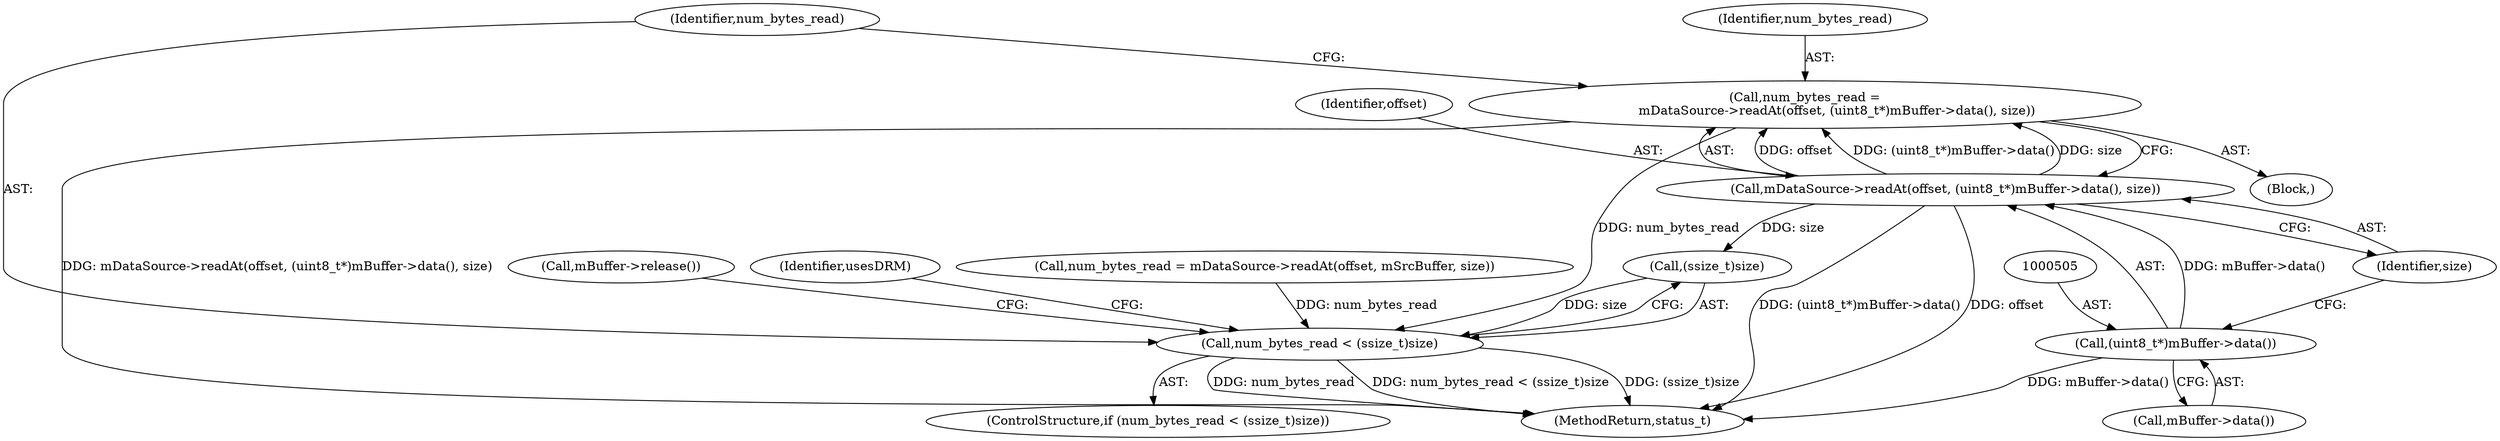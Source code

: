 digraph "0_Android_d48f0f145f8f0f4472bc0af668ac9a8bce44ba9b_0@API" {
"1000500" [label="(Call,num_bytes_read =\n                mDataSource->readAt(offset, (uint8_t*)mBuffer->data(), size))"];
"1000502" [label="(Call,mDataSource->readAt(offset, (uint8_t*)mBuffer->data(), size))"];
"1000504" [label="(Call,(uint8_t*)mBuffer->data())"];
"1000517" [label="(Call,num_bytes_read < (ssize_t)size)"];
"1000517" [label="(Call,num_bytes_read < (ssize_t)size)"];
"1000507" [label="(Identifier,size)"];
"1000710" [label="(MethodReturn,status_t)"];
"1000499" [label="(Block,)"];
"1000523" [label="(Call,mBuffer->release())"];
"1000506" [label="(Call,mBuffer->data())"];
"1000530" [label="(Identifier,usesDRM)"];
"1000503" [label="(Identifier,offset)"];
"1000504" [label="(Call,(uint8_t*)mBuffer->data())"];
"1000516" [label="(ControlStructure,if (num_bytes_read < (ssize_t)size))"];
"1000510" [label="(Call,num_bytes_read = mDataSource->readAt(offset, mSrcBuffer, size))"];
"1000500" [label="(Call,num_bytes_read =\n                mDataSource->readAt(offset, (uint8_t*)mBuffer->data(), size))"];
"1000502" [label="(Call,mDataSource->readAt(offset, (uint8_t*)mBuffer->data(), size))"];
"1000519" [label="(Call,(ssize_t)size)"];
"1000518" [label="(Identifier,num_bytes_read)"];
"1000501" [label="(Identifier,num_bytes_read)"];
"1000500" -> "1000499"  [label="AST: "];
"1000500" -> "1000502"  [label="CFG: "];
"1000501" -> "1000500"  [label="AST: "];
"1000502" -> "1000500"  [label="AST: "];
"1000518" -> "1000500"  [label="CFG: "];
"1000500" -> "1000710"  [label="DDG: mDataSource->readAt(offset, (uint8_t*)mBuffer->data(), size)"];
"1000502" -> "1000500"  [label="DDG: offset"];
"1000502" -> "1000500"  [label="DDG: (uint8_t*)mBuffer->data()"];
"1000502" -> "1000500"  [label="DDG: size"];
"1000500" -> "1000517"  [label="DDG: num_bytes_read"];
"1000502" -> "1000507"  [label="CFG: "];
"1000503" -> "1000502"  [label="AST: "];
"1000504" -> "1000502"  [label="AST: "];
"1000507" -> "1000502"  [label="AST: "];
"1000502" -> "1000710"  [label="DDG: offset"];
"1000502" -> "1000710"  [label="DDG: (uint8_t*)mBuffer->data()"];
"1000504" -> "1000502"  [label="DDG: mBuffer->data()"];
"1000502" -> "1000519"  [label="DDG: size"];
"1000504" -> "1000506"  [label="CFG: "];
"1000505" -> "1000504"  [label="AST: "];
"1000506" -> "1000504"  [label="AST: "];
"1000507" -> "1000504"  [label="CFG: "];
"1000504" -> "1000710"  [label="DDG: mBuffer->data()"];
"1000517" -> "1000516"  [label="AST: "];
"1000517" -> "1000519"  [label="CFG: "];
"1000518" -> "1000517"  [label="AST: "];
"1000519" -> "1000517"  [label="AST: "];
"1000523" -> "1000517"  [label="CFG: "];
"1000530" -> "1000517"  [label="CFG: "];
"1000517" -> "1000710"  [label="DDG: (ssize_t)size"];
"1000517" -> "1000710"  [label="DDG: num_bytes_read"];
"1000517" -> "1000710"  [label="DDG: num_bytes_read < (ssize_t)size"];
"1000510" -> "1000517"  [label="DDG: num_bytes_read"];
"1000519" -> "1000517"  [label="DDG: size"];
}
